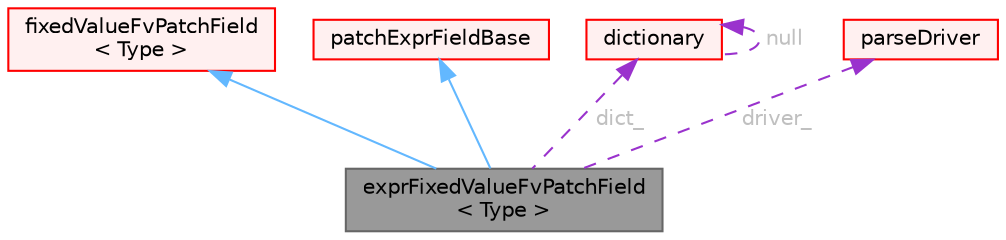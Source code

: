 digraph "exprFixedValueFvPatchField&lt; Type &gt;"
{
 // LATEX_PDF_SIZE
  bgcolor="transparent";
  edge [fontname=Helvetica,fontsize=10,labelfontname=Helvetica,labelfontsize=10];
  node [fontname=Helvetica,fontsize=10,shape=box,height=0.2,width=0.4];
  Node1 [id="Node000001",label="exprFixedValueFvPatchField\l\< Type \>",height=0.2,width=0.4,color="gray40", fillcolor="grey60", style="filled", fontcolor="black",tooltip="A fixed value boundary condition with expressions."];
  Node2 -> Node1 [id="edge1_Node000001_Node000002",dir="back",color="steelblue1",style="solid",tooltip=" "];
  Node2 [id="Node000002",label="fixedValueFvPatchField\l\< Type \>",height=0.2,width=0.4,color="red", fillcolor="#FFF0F0", style="filled",URL="$classFoam_1_1fixedValueFvPatchField.html",tooltip="This boundary condition supplies a fixed value constraint, and is the base class for a number of othe..."];
  Node12 -> Node1 [id="edge2_Node000001_Node000012",dir="back",color="steelblue1",style="solid",tooltip=" "];
  Node12 [id="Node000012",label="patchExprFieldBase",height=0.2,width=0.4,color="red", fillcolor="#FFF0F0", style="filled",URL="$classFoam_1_1expressions_1_1patchExprFieldBase.html",tooltip="Base class for managing patches with expressions. The expected input supports value,..."];
  Node16 -> Node1 [id="edge3_Node000001_Node000016",dir="back",color="darkorchid3",style="dashed",tooltip=" ",label=" dict_",fontcolor="grey" ];
  Node16 [id="Node000016",label="dictionary",height=0.2,width=0.4,color="red", fillcolor="#FFF0F0", style="filled",URL="$classFoam_1_1dictionary.html",tooltip="A list of keyword definitions, which are a keyword followed by a number of values (eg,..."];
  Node16 -> Node16 [id="edge4_Node000016_Node000016",dir="back",color="darkorchid3",style="dashed",tooltip=" ",label=" null",fontcolor="grey" ];
  Node22 -> Node1 [id="edge5_Node000001_Node000022",dir="back",color="darkorchid3",style="dashed",tooltip=" ",label=" driver_",fontcolor="grey" ];
  Node22 [id="Node000022",label="parseDriver",height=0.2,width=0.4,color="red", fillcolor="#FFF0F0", style="filled",URL="$classFoam_1_1expressions_1_1patchExpr_1_1parseDriver.html",tooltip="Driver for patch expressions."];
}
